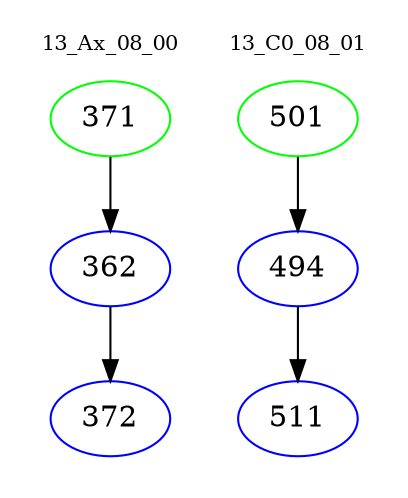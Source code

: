 digraph{
subgraph cluster_0 {
color = white
label = "13_Ax_08_00";
fontsize=10;
T0_371 [label="371", color="green"]
T0_371 -> T0_362 [color="black"]
T0_362 [label="362", color="blue"]
T0_362 -> T0_372 [color="black"]
T0_372 [label="372", color="blue"]
}
subgraph cluster_1 {
color = white
label = "13_C0_08_01";
fontsize=10;
T1_501 [label="501", color="green"]
T1_501 -> T1_494 [color="black"]
T1_494 [label="494", color="blue"]
T1_494 -> T1_511 [color="black"]
T1_511 [label="511", color="blue"]
}
}

